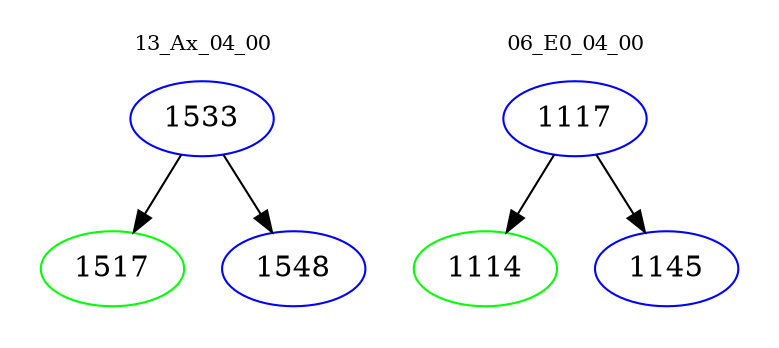 digraph{
subgraph cluster_0 {
color = white
label = "13_Ax_04_00";
fontsize=10;
T0_1533 [label="1533", color="blue"]
T0_1533 -> T0_1517 [color="black"]
T0_1517 [label="1517", color="green"]
T0_1533 -> T0_1548 [color="black"]
T0_1548 [label="1548", color="blue"]
}
subgraph cluster_1 {
color = white
label = "06_E0_04_00";
fontsize=10;
T1_1117 [label="1117", color="blue"]
T1_1117 -> T1_1114 [color="black"]
T1_1114 [label="1114", color="green"]
T1_1117 -> T1_1145 [color="black"]
T1_1145 [label="1145", color="blue"]
}
}
